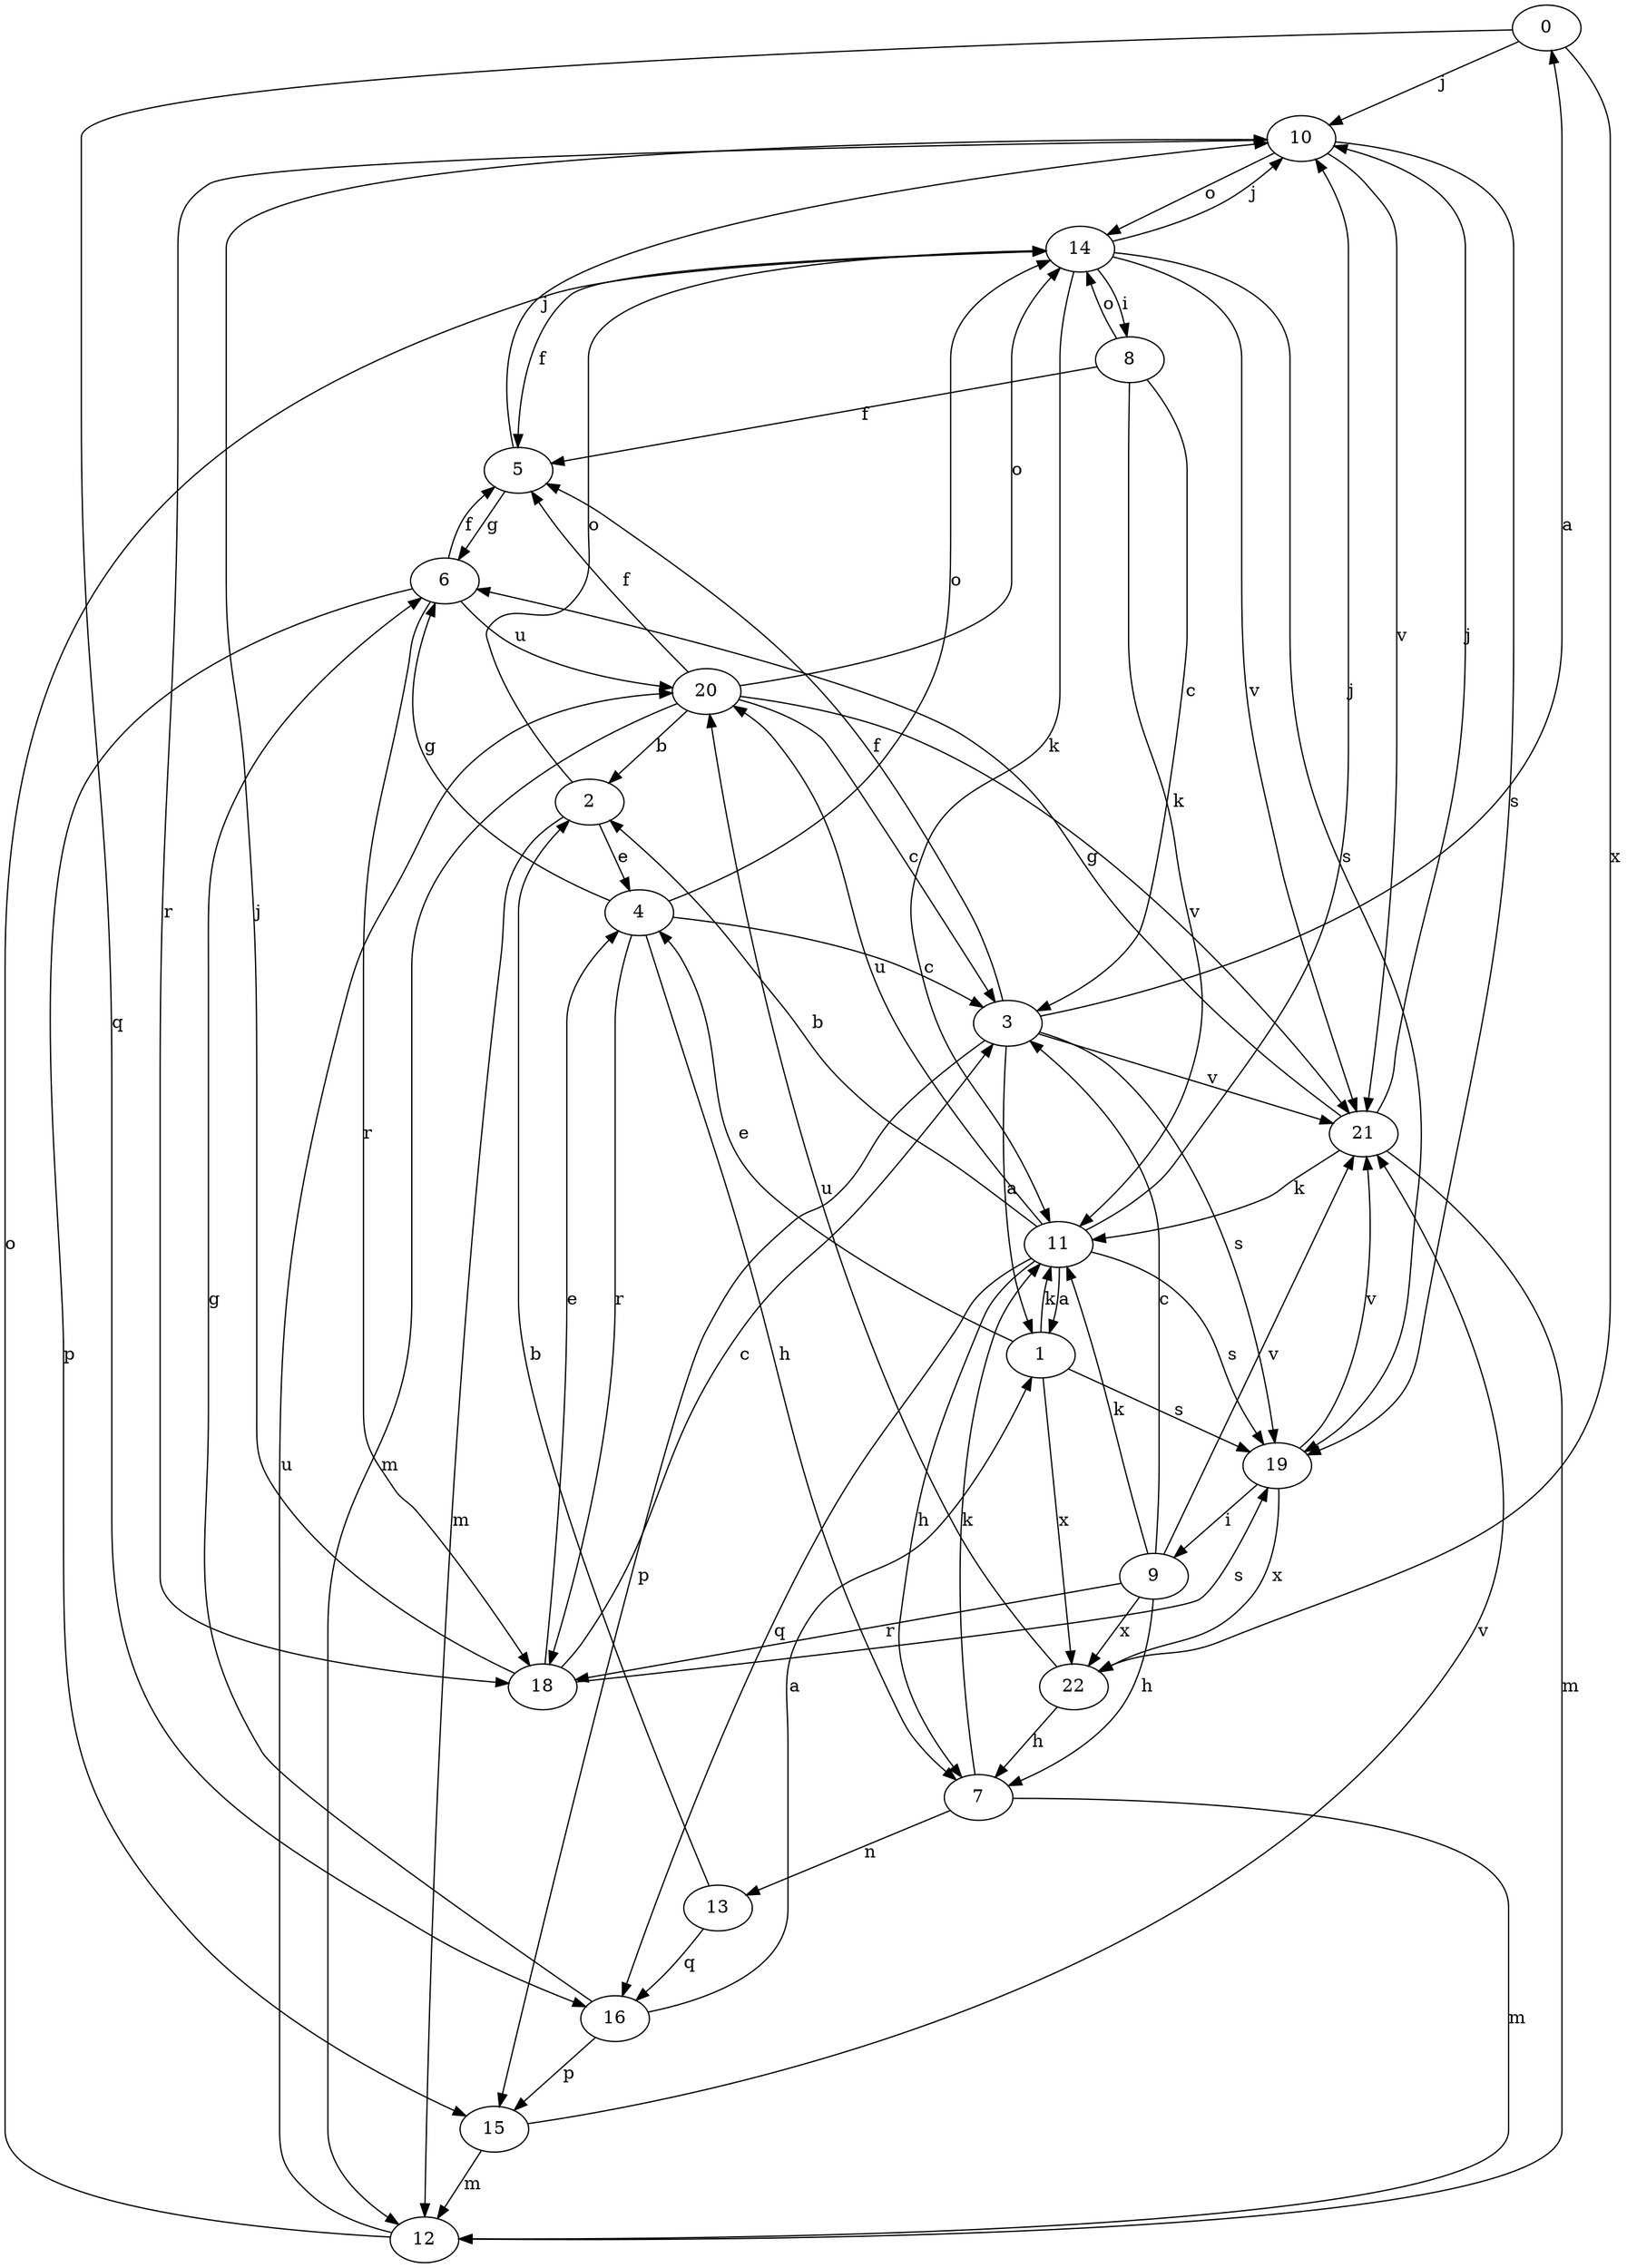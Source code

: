 strict digraph  {
0;
1;
2;
3;
4;
5;
6;
7;
8;
9;
10;
11;
12;
13;
14;
15;
16;
18;
19;
20;
21;
22;
0 -> 10  [label=j];
0 -> 16  [label=q];
0 -> 22  [label=x];
1 -> 4  [label=e];
1 -> 11  [label=k];
1 -> 19  [label=s];
1 -> 22  [label=x];
2 -> 4  [label=e];
2 -> 12  [label=m];
2 -> 14  [label=o];
3 -> 0  [label=a];
3 -> 1  [label=a];
3 -> 5  [label=f];
3 -> 15  [label=p];
3 -> 19  [label=s];
3 -> 21  [label=v];
4 -> 3  [label=c];
4 -> 6  [label=g];
4 -> 7  [label=h];
4 -> 14  [label=o];
4 -> 18  [label=r];
5 -> 6  [label=g];
5 -> 10  [label=j];
6 -> 5  [label=f];
6 -> 15  [label=p];
6 -> 18  [label=r];
6 -> 20  [label=u];
7 -> 11  [label=k];
7 -> 12  [label=m];
7 -> 13  [label=n];
8 -> 3  [label=c];
8 -> 5  [label=f];
8 -> 11  [label=k];
8 -> 14  [label=o];
9 -> 3  [label=c];
9 -> 7  [label=h];
9 -> 11  [label=k];
9 -> 18  [label=r];
9 -> 21  [label=v];
9 -> 22  [label=x];
10 -> 14  [label=o];
10 -> 18  [label=r];
10 -> 19  [label=s];
10 -> 21  [label=v];
11 -> 1  [label=a];
11 -> 2  [label=b];
11 -> 7  [label=h];
11 -> 10  [label=j];
11 -> 16  [label=q];
11 -> 19  [label=s];
11 -> 20  [label=u];
12 -> 14  [label=o];
12 -> 20  [label=u];
13 -> 2  [label=b];
13 -> 16  [label=q];
14 -> 5  [label=f];
14 -> 8  [label=i];
14 -> 10  [label=j];
14 -> 11  [label=k];
14 -> 19  [label=s];
14 -> 21  [label=v];
15 -> 12  [label=m];
15 -> 21  [label=v];
16 -> 1  [label=a];
16 -> 6  [label=g];
16 -> 15  [label=p];
18 -> 3  [label=c];
18 -> 4  [label=e];
18 -> 10  [label=j];
18 -> 19  [label=s];
19 -> 9  [label=i];
19 -> 21  [label=v];
19 -> 22  [label=x];
20 -> 2  [label=b];
20 -> 3  [label=c];
20 -> 5  [label=f];
20 -> 12  [label=m];
20 -> 14  [label=o];
20 -> 21  [label=v];
21 -> 6  [label=g];
21 -> 10  [label=j];
21 -> 11  [label=k];
21 -> 12  [label=m];
22 -> 7  [label=h];
22 -> 20  [label=u];
}
